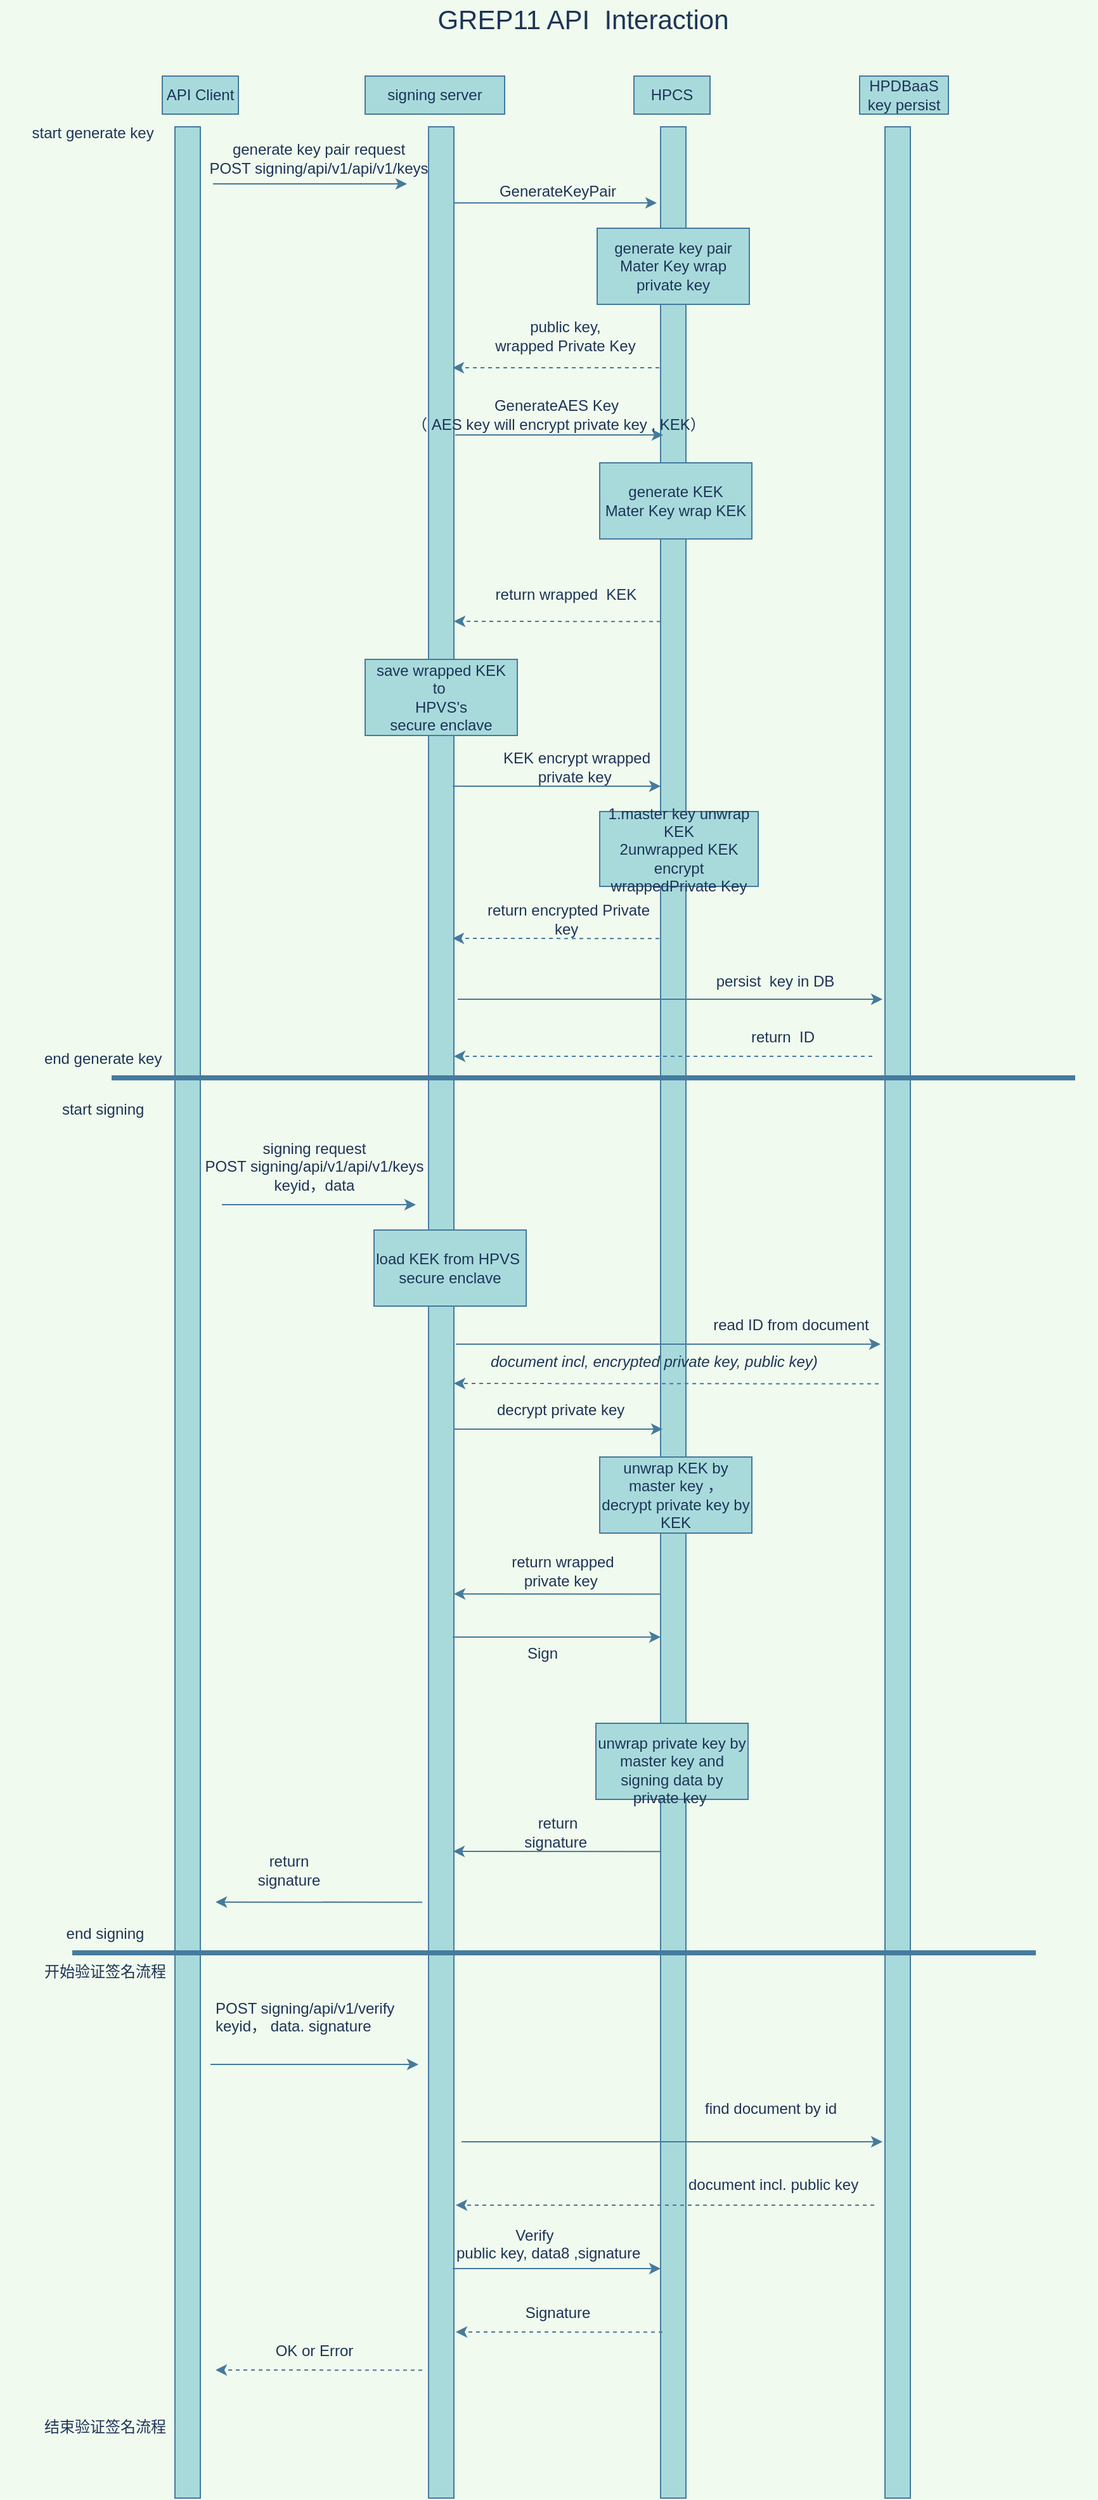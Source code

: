 <mxfile version="20.2.8" type="google"><diagram id="I5uf6hz2uMDgTD7jneAb" name="Page-1"><mxGraphModel grid="1" page="1" gridSize="10" guides="1" tooltips="1" connect="1" arrows="1" fold="1" pageScale="1" pageWidth="850" pageHeight="1100" background="#F1FAEE" math="0" shadow="0"><root><mxCell id="0"/><mxCell id="1" parent="0"/><mxCell id="vxZvH6FAB4MtG33Dv4wG-2" value="API Client" style="text;html=1;strokeColor=#457B9D;fillColor=#A8DADC;align=center;verticalAlign=middle;whiteSpace=wrap;rounded=0;fontColor=#1D3557;" vertex="1" parent="1"><mxGeometry x="80" y="81" width="60" height="30" as="geometry"/></mxCell><mxCell id="vxZvH6FAB4MtG33Dv4wG-3" value="signing server" style="text;html=1;strokeColor=#457B9D;fillColor=#A8DADC;align=center;verticalAlign=middle;whiteSpace=wrap;rounded=0;fontColor=#1D3557;" vertex="1" parent="1"><mxGeometry x="240" y="81" width="110" height="30" as="geometry"/></mxCell><mxCell id="vxZvH6FAB4MtG33Dv4wG-4" value="HPCS" style="text;html=1;strokeColor=#457B9D;fillColor=#A8DADC;align=center;verticalAlign=middle;whiteSpace=wrap;rounded=0;fontColor=#1D3557;" vertex="1" parent="1"><mxGeometry x="452" y="81" width="60" height="30" as="geometry"/></mxCell><mxCell id="vxZvH6FAB4MtG33Dv4wG-5" value="HPDBaaS&lt;br&gt;key persist" style="text;html=1;strokeColor=#457B9D;fillColor=#A8DADC;align=center;verticalAlign=middle;whiteSpace=wrap;rounded=0;fontColor=#1D3557;" vertex="1" parent="1"><mxGeometry x="630" y="81" width="70" height="30" as="geometry"/></mxCell><mxCell id="vxZvH6FAB4MtG33Dv4wG-7" value="&lt;font style=&quot;font-size: 21px;&quot;&gt;GREP11 API&amp;nbsp; Interaction&lt;/font&gt;" style="text;html=1;strokeColor=none;fillColor=none;align=center;verticalAlign=middle;whiteSpace=wrap;rounded=0;fontColor=#1D3557;" vertex="1" parent="1"><mxGeometry x="241.5" y="21" width="340" height="30" as="geometry"/></mxCell><mxCell id="vxZvH6FAB4MtG33Dv4wG-8" value="" style="rounded=0;whiteSpace=wrap;html=1;fillColor=#A8DADC;strokeColor=#457B9D;fontColor=#1D3557;" vertex="1" parent="1"><mxGeometry x="90" y="121" width="20" height="1870" as="geometry"/></mxCell><mxCell id="vxZvH6FAB4MtG33Dv4wG-9" value="" style="rounded=0;whiteSpace=wrap;html=1;fillColor=#A8DADC;strokeColor=#457B9D;fontColor=#1D3557;" vertex="1" parent="1"><mxGeometry x="290" y="121" width="20" height="1870" as="geometry"/></mxCell><mxCell id="vxZvH6FAB4MtG33Dv4wG-10" value="" style="rounded=0;whiteSpace=wrap;html=1;fillColor=#A8DADC;strokeColor=#457B9D;fontColor=#1D3557;" vertex="1" parent="1"><mxGeometry x="473" y="121" width="20" height="1870" as="geometry"/></mxCell><mxCell id="vxZvH6FAB4MtG33Dv4wG-11" value="" style="rounded=0;whiteSpace=wrap;html=1;fillColor=#A8DADC;strokeColor=#457B9D;fontColor=#1D3557;" vertex="1" parent="1"><mxGeometry x="650" y="121" width="20" height="1870" as="geometry"/></mxCell><mxCell id="vxZvH6FAB4MtG33Dv4wG-16" value="" style="endArrow=classic;html=1;rounded=0;strokeColor=#457B9D;fontColor=#1D3557;labelBackgroundColor=#F1FAEE;" edge="1" parent="1"><mxGeometry width="50" height="50" relative="1" as="geometry"><mxPoint x="120" y="166" as="sourcePoint"/><mxPoint x="273" y="166" as="targetPoint"/></mxGeometry></mxCell><mxCell id="vxZvH6FAB4MtG33Dv4wG-17" value="generate key pair request&lt;br&gt;POST signing/api/v1/api/v1/keys" style="text;html=1;strokeColor=none;fillColor=none;align=center;verticalAlign=middle;whiteSpace=wrap;rounded=0;fontColor=#1D3557;" vertex="1" parent="1"><mxGeometry x="102" y="131" width="203" height="30" as="geometry"/></mxCell><mxCell id="vxZvH6FAB4MtG33Dv4wG-18" value="" style="endArrow=classic;html=1;rounded=0;fontColor=#1D3557;strokeColor=#457B9D;fillColor=#A8DADC;" edge="1" parent="1"><mxGeometry width="50" height="50" relative="1" as="geometry"><mxPoint x="310" y="181" as="sourcePoint"/><mxPoint x="470" y="181" as="targetPoint"/></mxGeometry></mxCell><mxCell id="vxZvH6FAB4MtG33Dv4wG-19" value="GenerateKeyPair" style="text;html=1;strokeColor=none;fillColor=none;align=center;verticalAlign=middle;whiteSpace=wrap;rounded=0;fontColor=#1D3557;" vertex="1" parent="1"><mxGeometry x="332" y="157" width="120" height="30" as="geometry"/></mxCell><mxCell id="vxZvH6FAB4MtG33Dv4wG-23" value="generate key pair&lt;br&gt;Mater Key wrap private key" style="rounded=0;whiteSpace=wrap;html=1;fontColor=#1D3557;strokeColor=#457B9D;fillColor=#A8DADC;" vertex="1" parent="1"><mxGeometry x="423" y="201" width="120" height="60" as="geometry"/></mxCell><mxCell id="vxZvH6FAB4MtG33Dv4wG-24" value="" style="endArrow=classic;html=1;rounded=0;fontColor=#1D3557;strokeColor=#457B9D;fillColor=#A8DADC;exitX=0;exitY=0.316;exitDx=0;exitDy=0;exitPerimeter=0;dashed=1;" edge="1" parent="1"><mxGeometry width="50" height="50" relative="1" as="geometry"><mxPoint x="472" y="311" as="sourcePoint"/><mxPoint x="309" y="311" as="targetPoint"/></mxGeometry></mxCell><mxCell id="vxZvH6FAB4MtG33Dv4wG-25" value="public key,&lt;br&gt;wrapped Private Key" style="text;html=1;strokeColor=none;fillColor=none;align=center;verticalAlign=middle;whiteSpace=wrap;rounded=0;fontColor=#1D3557;" vertex="1" parent="1"><mxGeometry x="303" y="271" width="190" height="30" as="geometry"/></mxCell><mxCell id="vxZvH6FAB4MtG33Dv4wG-26" value="" style="endArrow=classic;html=1;rounded=0;fontColor=#1D3557;strokeColor=#457B9D;fillColor=#A8DADC;entryX=0.05;entryY=0.367;entryDx=0;entryDy=0;entryPerimeter=0;" edge="1" parent="1"><mxGeometry width="50" height="50" relative="1" as="geometry"><mxPoint x="311" y="364" as="sourcePoint"/><mxPoint x="475" y="364" as="targetPoint"/></mxGeometry></mxCell><mxCell id="vxZvH6FAB4MtG33Dv4wG-27" value="GenerateAES Key&lt;br&gt;（ AES key will encrypt private key , KEK）" style="text;html=1;strokeColor=none;fillColor=none;align=center;verticalAlign=middle;whiteSpace=wrap;rounded=0;fontColor=#1D3557;" vertex="1" parent="1"><mxGeometry x="276" y="345" width="230" height="6" as="geometry"/></mxCell><mxCell id="vxZvH6FAB4MtG33Dv4wG-31" value="generate KEK&lt;br&gt;Mater Key wrap KEK" style="rounded=0;whiteSpace=wrap;html=1;fontColor=#1D3557;strokeColor=#457B9D;fillColor=#A8DADC;" vertex="1" parent="1"><mxGeometry x="425" y="386" width="120" height="60" as="geometry"/></mxCell><mxCell id="vxZvH6FAB4MtG33Dv4wG-33" value="return wrapped&amp;nbsp; KEK" style="text;html=1;strokeColor=none;fillColor=none;align=center;verticalAlign=middle;whiteSpace=wrap;rounded=0;fontColor=#1D3557;" vertex="1" parent="1"><mxGeometry x="271.5" y="475" width="253" height="30" as="geometry"/></mxCell><mxCell id="vxZvH6FAB4MtG33Dv4wG-34" value="" style="endArrow=classic;html=1;rounded=0;fontColor=#1D3557;strokeColor=#457B9D;fillColor=#A8DADC;exitX=0;exitY=0.316;exitDx=0;exitDy=0;exitPerimeter=0;dashed=1;" edge="1" parent="1"><mxGeometry width="50" height="50" relative="1" as="geometry"><mxPoint x="473" y="511.12" as="sourcePoint"/><mxPoint x="310" y="511" as="targetPoint"/></mxGeometry></mxCell><mxCell id="vxZvH6FAB4MtG33Dv4wG-35" value="save wrapped KEK to&amp;nbsp;&lt;br&gt;HPVS's&lt;br&gt;secure enclave" style="rounded=0;whiteSpace=wrap;html=1;fontColor=#1D3557;strokeColor=#457B9D;fillColor=#A8DADC;" vertex="1" parent="1"><mxGeometry x="240" y="541" width="120" height="60" as="geometry"/></mxCell><mxCell id="vxZvH6FAB4MtG33Dv4wG-39" value="" style="endArrow=classic;html=1;rounded=0;fontColor=#1D3557;strokeColor=#457B9D;fillColor=#A8DADC;entryX=0.05;entryY=0.367;entryDx=0;entryDy=0;entryPerimeter=0;" edge="1" parent="1"><mxGeometry width="50" height="50" relative="1" as="geometry"><mxPoint x="309" y="641" as="sourcePoint"/><mxPoint x="473" y="641" as="targetPoint"/></mxGeometry></mxCell><mxCell id="vxZvH6FAB4MtG33Dv4wG-40" value="KEK encrypt wrapped private key&amp;nbsp;" style="text;html=1;strokeColor=none;fillColor=none;align=center;verticalAlign=middle;whiteSpace=wrap;rounded=0;fontColor=#1D3557;" vertex="1" parent="1"><mxGeometry x="337" y="611" width="140" height="30" as="geometry"/></mxCell><mxCell id="vxZvH6FAB4MtG33Dv4wG-41" value="" style="endArrow=none;html=1;rounded=0;fontColor=#1D3557;strokeColor=#457B9D;fillColor=#A8DADC;strokeWidth=4;" edge="1" parent="1"><mxGeometry width="50" height="50" relative="1" as="geometry"><mxPoint x="40" y="871" as="sourcePoint"/><mxPoint x="800" y="871" as="targetPoint"/></mxGeometry></mxCell><mxCell id="vxZvH6FAB4MtG33Dv4wG-45" value="1.master key unwrap KEK&lt;br&gt;2unwrapped KEK encrypt wrappedPrivate Key" style="rounded=0;whiteSpace=wrap;html=1;fontColor=#1D3557;strokeColor=#457B9D;fillColor=#A8DADC;" vertex="1" parent="1"><mxGeometry x="425" y="661" width="125" height="59" as="geometry"/></mxCell><mxCell id="vxZvH6FAB4MtG33Dv4wG-47" value="" style="endArrow=classic;html=1;rounded=0;fontColor=#1D3557;strokeColor=#457B9D;fillColor=#A8DADC;exitX=0;exitY=0.316;exitDx=0;exitDy=0;exitPerimeter=0;dashed=1;" edge="1" parent="1"><mxGeometry width="50" height="50" relative="1" as="geometry"><mxPoint x="472" y="761.12" as="sourcePoint"/><mxPoint x="309" y="761" as="targetPoint"/></mxGeometry></mxCell><mxCell id="vxZvH6FAB4MtG33Dv4wG-48" value="return encrypted Private key&amp;nbsp;" style="text;html=1;strokeColor=none;fillColor=none;align=center;verticalAlign=middle;whiteSpace=wrap;rounded=0;fontColor=#1D3557;" vertex="1" parent="1"><mxGeometry x="328" y="736" width="145" height="20" as="geometry"/></mxCell><mxCell id="vxZvH6FAB4MtG33Dv4wG-50" value="" style="endArrow=classic;html=1;rounded=0;fontColor=#1D3557;strokeColor=#457B9D;fillColor=#A8DADC;" edge="1" parent="1"><mxGeometry width="50" height="50" relative="1" as="geometry"><mxPoint x="313" y="809" as="sourcePoint"/><mxPoint x="648" y="809" as="targetPoint"/></mxGeometry></mxCell><mxCell id="vxZvH6FAB4MtG33Dv4wG-51" value="persist&amp;nbsp; key in DB" style="text;html=1;strokeColor=none;fillColor=none;align=center;verticalAlign=middle;whiteSpace=wrap;rounded=0;fontColor=#1D3557;" vertex="1" parent="1"><mxGeometry x="497" y="780" width="133" height="30" as="geometry"/></mxCell><mxCell id="vxZvH6FAB4MtG33Dv4wG-52" value="" style="endArrow=classic;html=1;rounded=0;fontColor=#1D3557;strokeColor=#457B9D;strokeWidth=1;fillColor=#A8DADC;dashed=1;" edge="1" parent="1"><mxGeometry width="50" height="50" relative="1" as="geometry"><mxPoint x="640" y="854" as="sourcePoint"/><mxPoint x="310" y="854" as="targetPoint"/></mxGeometry></mxCell><mxCell id="vxZvH6FAB4MtG33Dv4wG-53" value="return&amp;nbsp; ID" style="text;html=1;strokeColor=none;fillColor=none;align=center;verticalAlign=middle;whiteSpace=wrap;rounded=0;fontColor=#1D3557;" vertex="1" parent="1"><mxGeometry x="503" y="824" width="133" height="30" as="geometry"/></mxCell><mxCell id="vxZvH6FAB4MtG33Dv4wG-55" value="start generate key&amp;nbsp;" style="text;html=1;strokeColor=none;fillColor=none;align=center;verticalAlign=middle;whiteSpace=wrap;rounded=0;fontColor=#1D3557;" vertex="1" parent="1"><mxGeometry x="-48" y="111" width="150" height="30" as="geometry"/></mxCell><mxCell id="vxZvH6FAB4MtG33Dv4wG-56" value="start signing&amp;nbsp;" style="text;html=1;strokeColor=none;fillColor=none;align=center;verticalAlign=middle;whiteSpace=wrap;rounded=0;fontColor=#1D3557;" vertex="1" parent="1"><mxGeometry x="-40" y="881" width="150" height="30" as="geometry"/></mxCell><mxCell id="vxZvH6FAB4MtG33Dv4wG-57" value="end generate key&amp;nbsp;" style="text;html=1;strokeColor=none;fillColor=none;align=center;verticalAlign=middle;whiteSpace=wrap;rounded=0;fontColor=#1D3557;" vertex="1" parent="1"><mxGeometry x="-40" y="841" width="150" height="30" as="geometry"/></mxCell><mxCell id="vxZvH6FAB4MtG33Dv4wG-58" value="signing request&lt;br&gt;POST signing/api/v1/api/v1/keys&lt;br&gt;keyid，data" style="text;html=1;strokeColor=none;fillColor=none;align=center;verticalAlign=middle;whiteSpace=wrap;rounded=0;fontColor=#1D3557;" vertex="1" parent="1"><mxGeometry x="95" y="911" width="210" height="60" as="geometry"/></mxCell><mxCell id="vxZvH6FAB4MtG33Dv4wG-59" value="" style="endArrow=classic;html=1;rounded=0;strokeColor=#457B9D;fontColor=#1D3557;labelBackgroundColor=#F1FAEE;" edge="1" parent="1"><mxGeometry width="50" height="50" relative="1" as="geometry"><mxPoint x="127" y="971" as="sourcePoint"/><mxPoint x="280" y="971" as="targetPoint"/></mxGeometry></mxCell><mxCell id="vxZvH6FAB4MtG33Dv4wG-60" value="load KEK from HPVS&amp;nbsp;&lt;br&gt;secure enclave" style="rounded=0;whiteSpace=wrap;html=1;fontColor=#1D3557;strokeColor=#457B9D;fillColor=#A8DADC;" vertex="1" parent="1"><mxGeometry x="247" y="991" width="120" height="60" as="geometry"/></mxCell><mxCell id="vxZvH6FAB4MtG33Dv4wG-61" value="" style="endArrow=classic;html=1;rounded=0;fontColor=#1D3557;strokeColor=#457B9D;fillColor=#A8DADC;" edge="1" parent="1"><mxGeometry width="50" height="50" relative="1" as="geometry"><mxPoint x="311.5" y="1081" as="sourcePoint"/><mxPoint x="646.5" y="1081" as="targetPoint"/></mxGeometry></mxCell><mxCell id="vxZvH6FAB4MtG33Dv4wG-62" value="read ID from document" style="text;html=1;strokeColor=none;fillColor=none;align=center;verticalAlign=middle;whiteSpace=wrap;rounded=0;fontColor=#1D3557;" vertex="1" parent="1"><mxGeometry x="512" y="1051" width="128" height="30" as="geometry"/></mxCell><mxCell id="vxZvH6FAB4MtG33Dv4wG-65" value="" style="endArrow=classic;html=1;rounded=0;fontColor=#1D3557;strokeColor=#457B9D;fillColor=#A8DADC;entryX=0.05;entryY=0.367;entryDx=0;entryDy=0;entryPerimeter=0;" edge="1" parent="1"><mxGeometry width="50" height="50" relative="1" as="geometry"><mxPoint x="310.5" y="1148" as="sourcePoint"/><mxPoint x="474.5" y="1148" as="targetPoint"/></mxGeometry></mxCell><mxCell id="vxZvH6FAB4MtG33Dv4wG-66" value="decrypt private key&amp;nbsp;" style="text;html=1;strokeColor=none;fillColor=none;align=center;verticalAlign=middle;whiteSpace=wrap;rounded=0;fontColor=#1D3557;" vertex="1" parent="1"><mxGeometry x="337" y="1123" width="118" height="20" as="geometry"/></mxCell><mxCell id="vxZvH6FAB4MtG33Dv4wG-67" value="unwrap KEK by master key ，&lt;br&gt;decrypt private key by KEK" style="rounded=0;whiteSpace=wrap;html=1;fontColor=#1D3557;strokeColor=#457B9D;fillColor=#A8DADC;" vertex="1" parent="1"><mxGeometry x="425" y="1170" width="120" height="60" as="geometry"/></mxCell><mxCell id="vxZvH6FAB4MtG33Dv4wG-68" value="" style="endArrow=classic;html=1;rounded=0;fontColor=#1D3557;strokeColor=#457B9D;fillColor=#A8DADC;exitX=0;exitY=0.316;exitDx=0;exitDy=0;exitPerimeter=0;" edge="1" parent="1"><mxGeometry width="50" height="50" relative="1" as="geometry"><mxPoint x="473" y="1278.12" as="sourcePoint"/><mxPoint x="310" y="1278" as="targetPoint"/></mxGeometry></mxCell><mxCell id="vxZvH6FAB4MtG33Dv4wG-70" value="return wrapped private key&amp;nbsp;" style="text;html=1;strokeColor=none;fillColor=none;align=center;verticalAlign=middle;whiteSpace=wrap;rounded=0;fontColor=#1D3557;" vertex="1" parent="1"><mxGeometry x="337" y="1250" width="118" height="20" as="geometry"/></mxCell><mxCell id="vxZvH6FAB4MtG33Dv4wG-72" value="" style="endArrow=classic;html=1;rounded=0;fontColor=#1D3557;strokeColor=#457B9D;fillColor=#A8DADC;entryX=0.05;entryY=0.367;entryDx=0;entryDy=0;entryPerimeter=0;" edge="1" parent="1"><mxGeometry width="50" height="50" relative="1" as="geometry"><mxPoint x="309" y="1312" as="sourcePoint"/><mxPoint x="473" y="1312" as="targetPoint"/></mxGeometry></mxCell><mxCell id="vxZvH6FAB4MtG33Dv4wG-73" value="Sign" style="text;html=1;strokeColor=none;fillColor=none;align=center;verticalAlign=middle;whiteSpace=wrap;rounded=0;fontColor=#1D3557;" vertex="1" parent="1"><mxGeometry x="350" y="1310" width="60" height="29" as="geometry"/></mxCell><mxCell id="vxZvH6FAB4MtG33Dv4wG-74" value="&lt;br&gt;unwrap private key by master key and signing data by private key&amp;nbsp;" style="rounded=0;whiteSpace=wrap;html=1;fontColor=#1D3557;strokeColor=#457B9D;fillColor=#A8DADC;" vertex="1" parent="1"><mxGeometry x="422" y="1380" width="120" height="60" as="geometry"/></mxCell><mxCell id="vxZvH6FAB4MtG33Dv4wG-76" value="" style="endArrow=classic;html=1;rounded=0;fontColor=#1D3557;strokeColor=#457B9D;fillColor=#A8DADC;exitX=-0.25;exitY=0.521;exitDx=0;exitDy=0;exitPerimeter=0;dashed=1;" edge="1" parent="1"><mxGeometry width="50" height="50" relative="1" as="geometry"><mxPoint x="645" y="1112.27" as="sourcePoint"/><mxPoint x="310" y="1112" as="targetPoint"/></mxGeometry></mxCell><mxCell id="vxZvH6FAB4MtG33Dv4wG-77" value="" style="endArrow=classic;html=1;rounded=0;fontColor=#1D3557;strokeColor=#457B9D;fillColor=#A8DADC;exitX=0;exitY=0.316;exitDx=0;exitDy=0;exitPerimeter=0;" edge="1" parent="1"><mxGeometry width="50" height="50" relative="1" as="geometry"><mxPoint x="472.5" y="1481.12" as="sourcePoint"/><mxPoint x="309.5" y="1481" as="targetPoint"/></mxGeometry></mxCell><mxCell id="vxZvH6FAB4MtG33Dv4wG-78" value="return signature&amp;nbsp;" style="text;html=1;strokeColor=none;fillColor=none;align=center;verticalAlign=middle;whiteSpace=wrap;rounded=0;fontColor=#1D3557;" vertex="1" parent="1"><mxGeometry x="362" y="1451" width="60" height="30" as="geometry"/></mxCell><mxCell id="vxZvH6FAB4MtG33Dv4wG-79" value="return signature" style="text;html=1;strokeColor=none;fillColor=none;align=center;verticalAlign=middle;whiteSpace=wrap;rounded=0;fontColor=#1D3557;" vertex="1" parent="1"><mxGeometry x="150" y="1481" width="60" height="30" as="geometry"/></mxCell><mxCell id="vxZvH6FAB4MtG33Dv4wG-80" value="" style="endArrow=classic;html=1;rounded=0;fontColor=#1D3557;strokeColor=#457B9D;fillColor=#A8DADC;exitX=0;exitY=0.316;exitDx=0;exitDy=0;exitPerimeter=0;" edge="1" parent="1"><mxGeometry width="50" height="50" relative="1" as="geometry"><mxPoint x="285" y="1521.12" as="sourcePoint"/><mxPoint x="122" y="1521" as="targetPoint"/></mxGeometry></mxCell><mxCell id="vxZvH6FAB4MtG33Dv4wG-81" value="" style="endArrow=none;html=1;rounded=0;fontColor=#1D3557;strokeColor=#457B9D;fillColor=#A8DADC;strokeWidth=4;" edge="1" parent="1"><mxGeometry width="50" height="50" relative="1" as="geometry"><mxPoint x="9" y="1561" as="sourcePoint"/><mxPoint x="769" y="1561" as="targetPoint"/></mxGeometry></mxCell><mxCell id="vxZvH6FAB4MtG33Dv4wG-82" value="end signing" style="text;html=1;strokeColor=none;fillColor=none;align=center;verticalAlign=middle;whiteSpace=wrap;rounded=0;fontColor=#1D3557;" vertex="1" parent="1"><mxGeometry x="-40" y="1531" width="150" height="30" as="geometry"/></mxCell><mxCell id="vxZvH6FAB4MtG33Dv4wG-83" value="开始验证签名流程" style="text;html=1;strokeColor=none;fillColor=none;align=center;verticalAlign=middle;whiteSpace=wrap;rounded=0;fontColor=#1D3557;" vertex="1" parent="1"><mxGeometry x="-40" y="1561" width="150" height="30" as="geometry"/></mxCell><mxCell id="vxZvH6FAB4MtG33Dv4wG-84" value="POST signing/api/v1/verify&lt;br&gt;keyid， data. signature" style="text;whiteSpace=wrap;html=1;fontColor=#1D3557;" vertex="1" parent="1"><mxGeometry x="120" y="1591" width="230" height="70" as="geometry"/></mxCell><mxCell id="vxZvH6FAB4MtG33Dv4wG-85" value="" style="endArrow=classic;html=1;rounded=0;fontColor=#1D3557;strokeColor=#457B9D;fillColor=#A8DADC;entryX=0.05;entryY=0.367;entryDx=0;entryDy=0;entryPerimeter=0;" edge="1" parent="1"><mxGeometry width="50" height="50" relative="1" as="geometry"><mxPoint x="118" y="1649" as="sourcePoint"/><mxPoint x="282" y="1649" as="targetPoint"/></mxGeometry></mxCell><mxCell id="vxZvH6FAB4MtG33Dv4wG-88" value="" style="endArrow=classic;html=1;rounded=0;fontColor=#1D3557;strokeColor=#457B9D;strokeWidth=1;fillColor=#A8DADC;dashed=1;" edge="1" parent="1"><mxGeometry width="50" height="50" relative="1" as="geometry"><mxPoint x="641.5" y="1760" as="sourcePoint"/><mxPoint x="311.5" y="1760" as="targetPoint"/></mxGeometry></mxCell><mxCell id="vxZvH6FAB4MtG33Dv4wG-89" value="" style="endArrow=classic;html=1;rounded=0;fontColor=#1D3557;strokeColor=#457B9D;fillColor=#A8DADC;entryX=0.05;entryY=0.367;entryDx=0;entryDy=0;entryPerimeter=0;" edge="1" parent="1"><mxGeometry width="50" height="50" relative="1" as="geometry"><mxPoint x="309" y="1810" as="sourcePoint"/><mxPoint x="473" y="1810" as="targetPoint"/></mxGeometry></mxCell><mxCell id="vxZvH6FAB4MtG33Dv4wG-90" value="" style="endArrow=classic;html=1;rounded=0;fontColor=#1D3557;strokeColor=#457B9D;fillColor=#A8DADC;exitX=0;exitY=0.316;exitDx=0;exitDy=0;exitPerimeter=0;dashed=1;" edge="1" parent="1"><mxGeometry width="50" height="50" relative="1" as="geometry"><mxPoint x="474.5" y="1860.12" as="sourcePoint"/><mxPoint x="311.5" y="1860" as="targetPoint"/></mxGeometry></mxCell><mxCell id="vxZvH6FAB4MtG33Dv4wG-91" value="" style="endArrow=classic;html=1;rounded=0;fontColor=#1D3557;strokeColor=#457B9D;fillColor=#A8DADC;exitX=0;exitY=0.316;exitDx=0;exitDy=0;exitPerimeter=0;dashed=1;" edge="1" parent="1"><mxGeometry width="50" height="50" relative="1" as="geometry"><mxPoint x="285" y="1890.12" as="sourcePoint"/><mxPoint x="122" y="1890" as="targetPoint"/></mxGeometry></mxCell><mxCell id="vxZvH6FAB4MtG33Dv4wG-92" value="find document by id" style="text;whiteSpace=wrap;html=1;fontColor=#1D3557;" vertex="1" parent="1"><mxGeometry x="506" y="1670" width="140" height="40" as="geometry"/></mxCell><mxCell id="vxZvH6FAB4MtG33Dv4wG-93" value="document incl. public key" style="text;whiteSpace=wrap;html=1;fontColor=#1D3557;" vertex="1" parent="1"><mxGeometry x="493" y="1730" width="190" height="10" as="geometry"/></mxCell><mxCell id="vxZvH6FAB4MtG33Dv4wG-95" value="&amp;nbsp; &amp;nbsp; &amp;nbsp; &amp;nbsp; &amp;nbsp; &amp;nbsp; &amp;nbsp; Verify&lt;br&gt;public key, data8 ,signature" style="text;whiteSpace=wrap;html=1;fontColor=#1D3557;" vertex="1" parent="1"><mxGeometry x="310" y="1770" width="268.5" height="30" as="geometry"/></mxCell><mxCell id="vxZvH6FAB4MtG33Dv4wG-97" value="OK or Error" style="text;html=1;strokeColor=none;fillColor=none;align=center;verticalAlign=middle;whiteSpace=wrap;rounded=0;fontColor=#1D3557;" vertex="1" parent="1"><mxGeometry x="150" y="1860" width="100" height="30" as="geometry"/></mxCell><mxCell id="vxZvH6FAB4MtG33Dv4wG-98" value="结束验证签名流程" style="text;html=1;strokeColor=none;fillColor=none;align=center;verticalAlign=middle;whiteSpace=wrap;rounded=0;fontColor=#1D3557;" vertex="1" parent="1"><mxGeometry x="-40" y="1920" width="150" height="30" as="geometry"/></mxCell><mxCell id="vxZvH6FAB4MtG33Dv4wG-99" value="" style="endArrow=classic;html=1;rounded=0;fontColor=#1D3557;strokeColor=#457B9D;fillColor=#A8DADC;entryX=-0.1;entryY=0.677;entryDx=0;entryDy=0;entryPerimeter=0;" edge="1" parent="1"><mxGeometry width="50" height="50" relative="1" as="geometry"><mxPoint x="316" y="1710" as="sourcePoint"/><mxPoint x="648" y="1710" as="targetPoint"/></mxGeometry></mxCell><mxCell id="vxZvH6FAB4MtG33Dv4wG-103" value="&lt;font style=&quot;font-size: 12px;&quot;&gt;&lt;i&gt;document incl, encrypted private key, public key)&lt;/i&gt;&lt;/font&gt;" style="text;whiteSpace=wrap;html=1;fontSize=21;fontColor=#1D3557;" vertex="1" parent="1"><mxGeometry x="337" y="1072" width="480" height="50" as="geometry"/></mxCell><mxCell id="vxZvH6FAB4MtG33Dv4wG-104" value="Signature" style="text;html=1;strokeColor=none;fillColor=none;align=center;verticalAlign=middle;whiteSpace=wrap;rounded=0;fontColor=#1D3557;" vertex="1" parent="1"><mxGeometry x="342" y="1830" width="100" height="30" as="geometry"/></mxCell></root></mxGraphModel></diagram></mxfile>